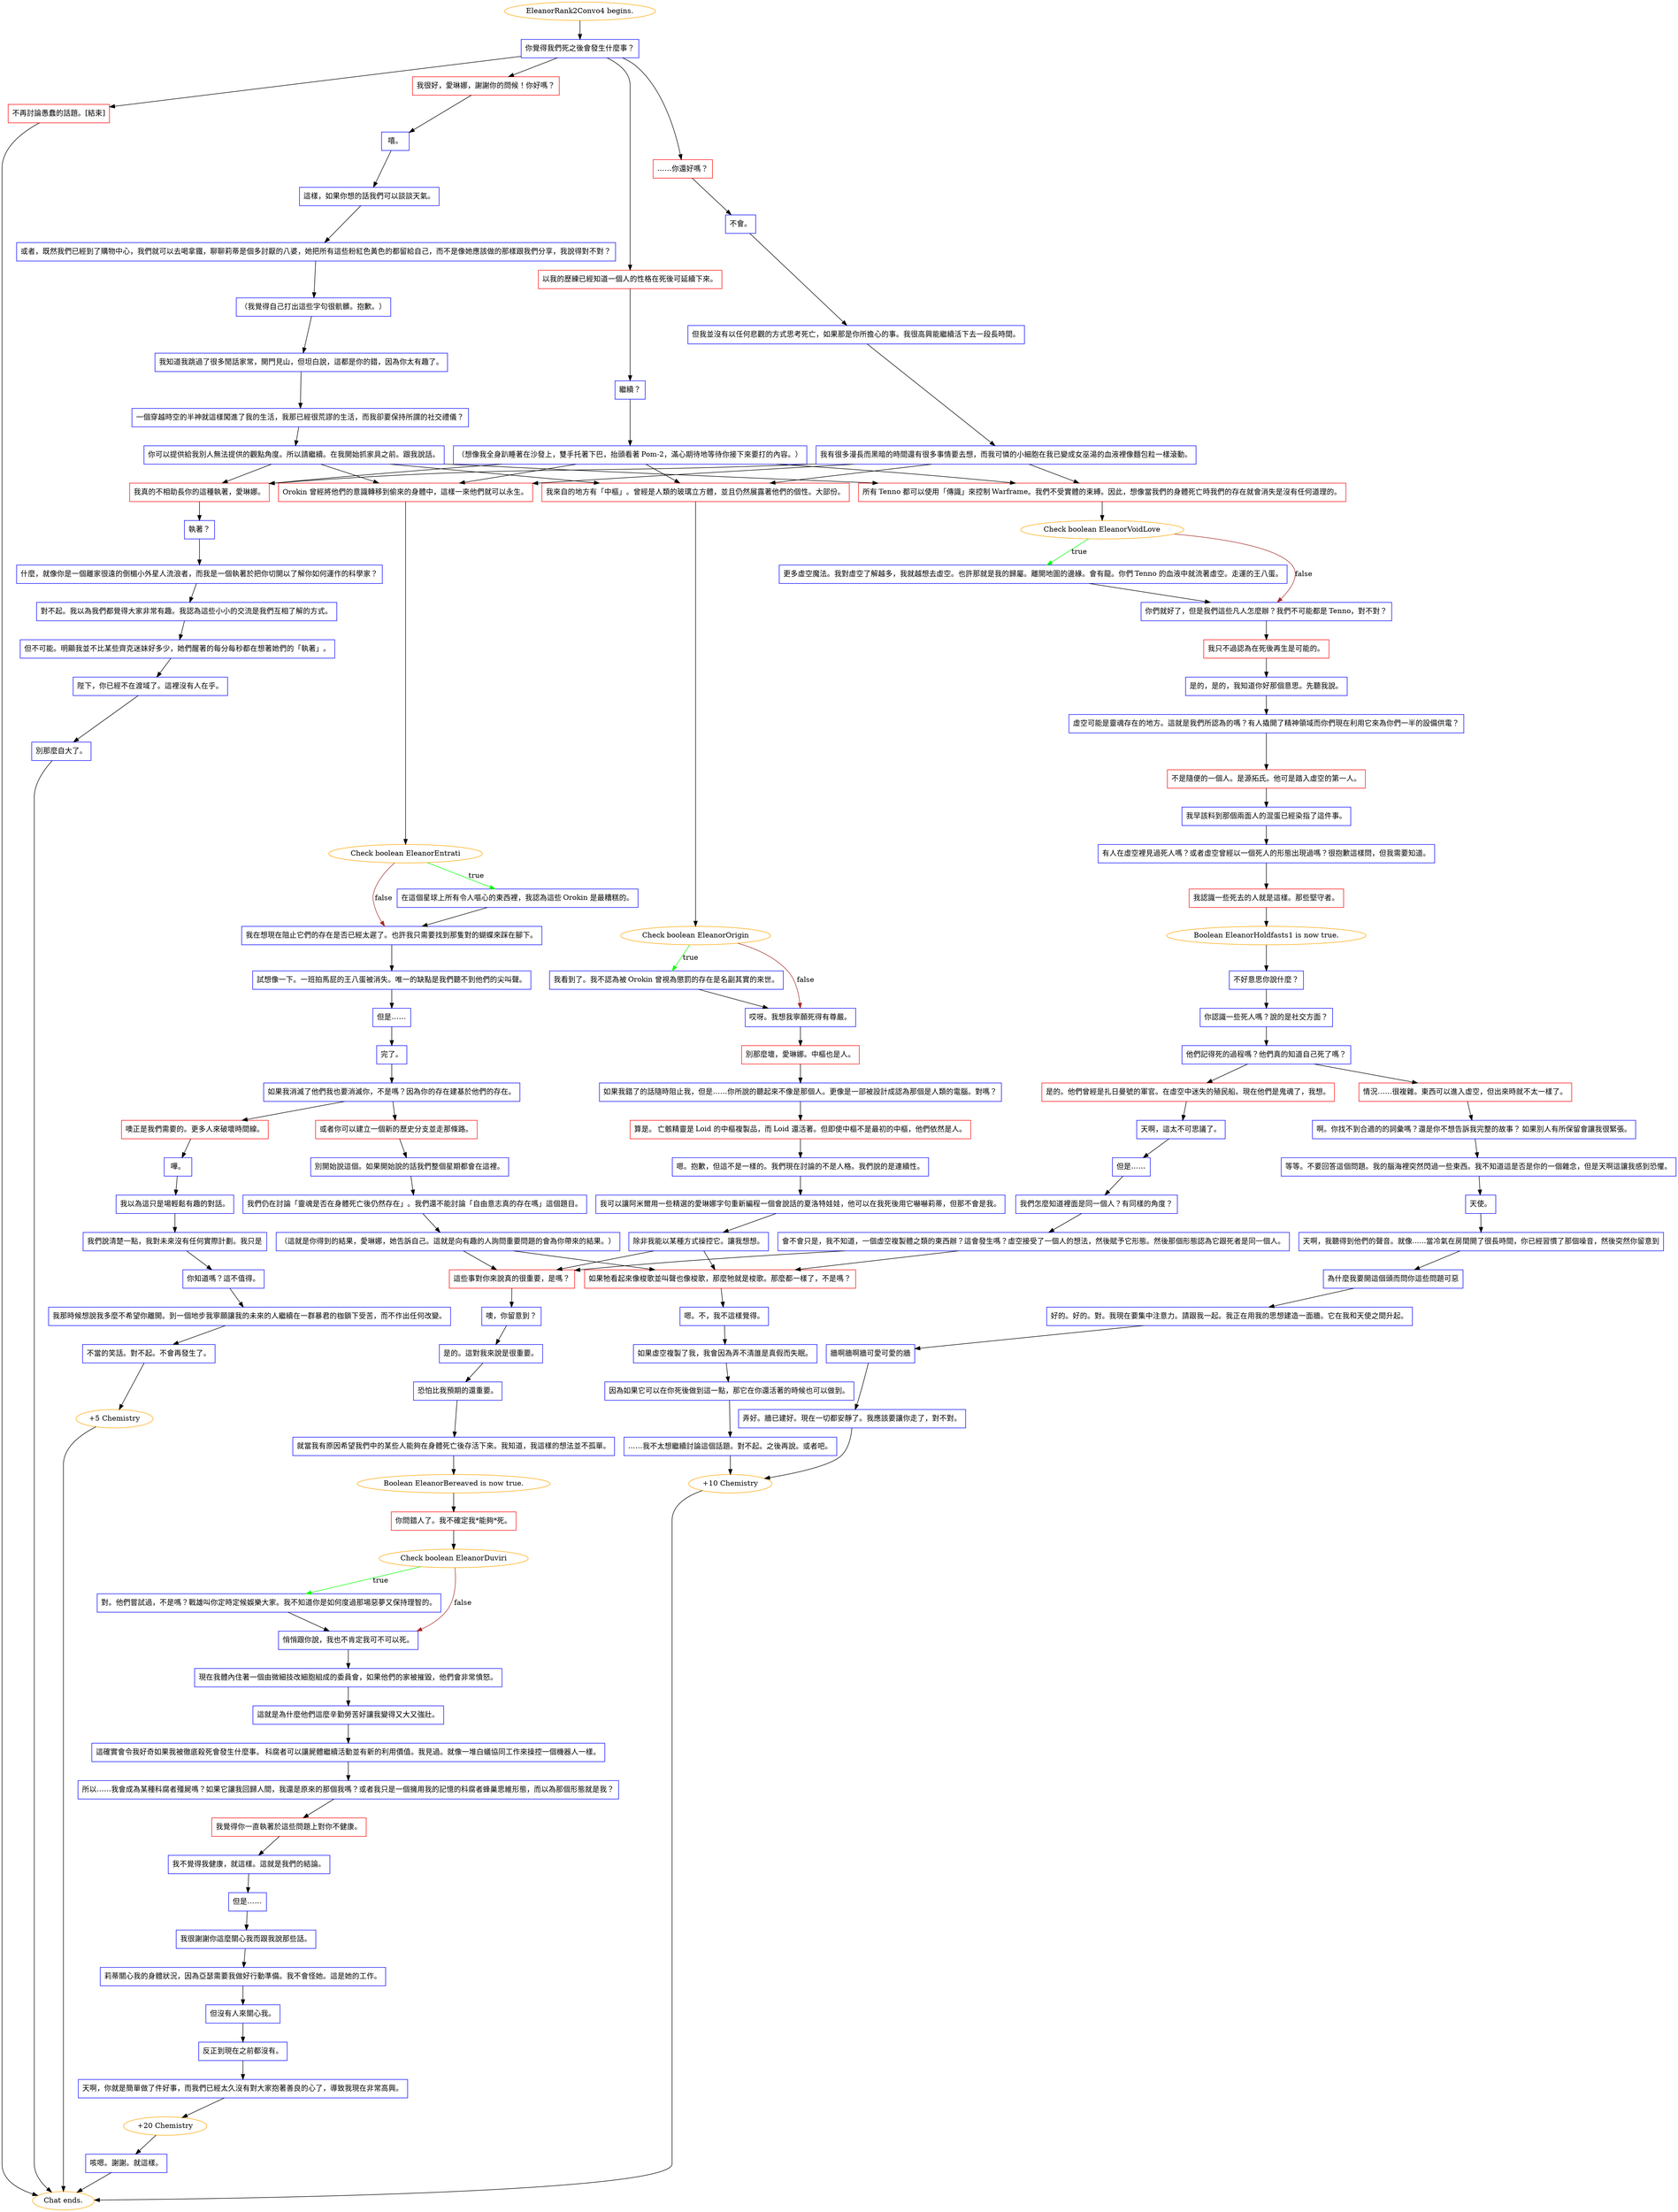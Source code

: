 digraph {
	"EleanorRank2Convo4 begins." [color=orange];
		"EleanorRank2Convo4 begins." -> j1317274888;
	j1317274888 [label="你覺得我們死之後會發生什麼事？",shape=box,color=blue];
		j1317274888 -> j3271967813;
		j1317274888 -> j2092869882;
		j1317274888 -> j1472356294;
		j1317274888 -> j762557897;
	j3271967813 [label="我很好，愛琳娜，謝謝你的問候！你好嗎？",shape=box,color=red];
		j3271967813 -> j567715884;
	j2092869882 [label="……你還好嗎？",shape=box,color=red];
		j2092869882 -> j1377014990;
	j1472356294 [label="以我的歷練已經知道一個人的性格在死後可延續下來。",shape=box,color=red];
		j1472356294 -> j3673363169;
	j762557897 [label="不再討論愚蠢的話題。[結束]",shape=box,color=red];
		j762557897 -> "Chat ends.";
	j567715884 [label="嘻。",shape=box,color=blue];
		j567715884 -> j2132594702;
	j1377014990 [label="不會。",shape=box,color=blue];
		j1377014990 -> j3635767624;
	j3673363169 [label="繼續？",shape=box,color=blue];
		j3673363169 -> j2747686061;
	"Chat ends." [color=orange];
	j2132594702 [label="這樣，如果你想的話我們可以談談天氣。",shape=box,color=blue];
		j2132594702 -> j1534856000;
	j3635767624 [label="但我並沒有以任何悲觀的方式思考死亡，如果那是你所擔心的事。我很高興能繼續活下去一段長時間。",shape=box,color=blue];
		j3635767624 -> j438303262;
	j2747686061 [label="（想像我全身趴睡著在沙發上，雙手托著下巴，抬頭看著 Pom-2，滿心期待地等待你接下來要打的內容。）",shape=box,color=blue];
		j2747686061 -> j1479030600;
		j2747686061 -> j2320305911;
		j2747686061 -> j934076218;
		j2747686061 -> j132252674;
	j1534856000 [label="或者，既然我們已經到了購物中心，我們就可以去喝拿鐵，聊聊莉蒂是個多討厭的八婆，她把所有這些粉紅色黃色的都留給自己，而不是像她應該做的那樣跟我們分享，我說得對不對？",shape=box,color=blue];
		j1534856000 -> j1369823691;
	j438303262 [label="我有很多漫長而黑暗的時間還有很多事情要去想，而我可憐的小細胞在我已變成女巫湯的血液裡像麵包粒一樣滾動。",shape=box,color=blue];
		j438303262 -> j1479030600;
		j438303262 -> j2320305911;
		j438303262 -> j934076218;
		j438303262 -> j132252674;
	j1479030600 [label="我來自的地方有「中樞」。曾經是人類的玻璃立方體，並且仍然展露著他們的個性。大部份。",shape=box,color=red];
		j1479030600 -> j1343304143;
	j2320305911 [label="Orokin 曾經將他們的意識轉移到偷來的身體中，這樣一來他們就可以永生。",shape=box,color=red];
		j2320305911 -> j3627759057;
	j934076218 [label="所有 Tenno 都可以使用「傳識」來控制 Warframe。我們不受實體的束縛。因此，想像當我們的身體死亡時我們的存在就會消失是沒有任何道理的。",shape=box,color=red];
		j934076218 -> j3467238656;
	j132252674 [label="我真的不相助長你的這種執著，愛琳娜。",shape=box,color=red];
		j132252674 -> j780315956;
	j1369823691 [label="（我覺得自己打出這些字句很骯髒。抱歉。）",shape=box,color=blue];
		j1369823691 -> j2756186621;
	j1343304143 [label="Check boolean EleanorOrigin",color=orange];
		j1343304143 -> j1503706066 [label=true,color=green];
		j1343304143 -> j800403641 [label=false,color=brown];
	j3627759057 [label="Check boolean EleanorEntrati",color=orange];
		j3627759057 -> j1314259814 [label=true,color=green];
		j3627759057 -> j4097352658 [label=false,color=brown];
	j3467238656 [label="Check boolean EleanorVoidLove",color=orange];
		j3467238656 -> j35804657 [label=true,color=green];
		j3467238656 -> j4103176696 [label=false,color=brown];
	j780315956 [label="執著？",shape=box,color=blue];
		j780315956 -> j2563597580;
	j2756186621 [label="我知道我跳過了很多閒話家常，開門見山，但坦白說，這都是你的錯，因為你太有趣了。",shape=box,color=blue];
		j2756186621 -> j2604376433;
	j1503706066 [label="我看到了。我不認為被 Orokin 曾視為懲罰的存在是名副其實的來世。",shape=box,color=blue];
		j1503706066 -> j800403641;
	j800403641 [label="哎呀。我想我寧願死得有尊嚴。",shape=box,color=blue];
		j800403641 -> j1146829333;
	j1314259814 [label="在這個星球上所有令人嘔心的東西裡，我認為這些 Orokin 是最糟糕的。",shape=box,color=blue];
		j1314259814 -> j4097352658;
	j4097352658 [label="我在想現在阻止它們的存在是否已經太遲了。也許我只需要找到那隻對的蝴蝶來踩在腳下。",shape=box,color=blue];
		j4097352658 -> j152439692;
	j35804657 [label="更多虛空魔法。我對虛空了解越多，我就越想去虛空。也許那就是我的歸屬。離開地圖的邊緣。會有龍。你們 Tenno 的血液中就流著虛空。走運的王八蛋。",shape=box,color=blue];
		j35804657 -> j4103176696;
	j4103176696 [label="你們就好了，但是我們這些凡人怎麼辦？我們不可能都是 Tenno，對不對？",shape=box,color=blue];
		j4103176696 -> j111176935;
	j2563597580 [label="什麼，就像你是一個離家很遠的倒楣小外星人流浪者，而我是一個執著於把你切開以了解你如何運作的科學家？",shape=box,color=blue];
		j2563597580 -> j1774700957;
	j2604376433 [label="一個穿越時空的半神就這樣闖進了我的生活，我那已經很荒謬的生活，而我卻要保持所謂的社交禮儀？",shape=box,color=blue];
		j2604376433 -> j2242176793;
	j1146829333 [label="別那麼壞，愛琳娜。中樞也是人。",shape=box,color=red];
		j1146829333 -> j1402521406;
	j152439692 [label="試想像一下。一班拍馬屁的王八蛋被消失。唯一的缺點是我們聽不到他們的尖叫聲。",shape=box,color=blue];
		j152439692 -> j1164565291;
	j111176935 [label="我只不過認為在死後再生是可能的。",shape=box,color=red];
		j111176935 -> j4256094550;
	j1774700957 [label="對不起。我以為我們都覺得大家非常有趣。我認為這些小小的交流是我們互相了解的方式。",shape=box,color=blue];
		j1774700957 -> j3795958566;
	j2242176793 [label="你可以提供給我別人無法提供的觀點角度。所以請繼續。在我開始抓家具之前。跟我說話。",shape=box,color=blue];
		j2242176793 -> j1479030600;
		j2242176793 -> j2320305911;
		j2242176793 -> j934076218;
		j2242176793 -> j132252674;
	j1402521406 [label="如果我錯了的話隨時阻止我，但是……你所說的聽起來不像是那個人。更像是一部被設計成認為那個是人類的電腦。對嗎？",shape=box,color=blue];
		j1402521406 -> j852368617;
	j1164565291 [label="但是……",shape=box,color=blue];
		j1164565291 -> j2989447977;
	j4256094550 [label="是的，是的，我知道你好那個意思。先聽我說。",shape=box,color=blue];
		j4256094550 -> j1934674431;
	j3795958566 [label="但不可能。明顯我並不比某些齊克迷妹好多少，她們醒著的每分每秒都在想著她們的「執著」。",shape=box,color=blue];
		j3795958566 -> j488747464;
	j852368617 [label="算是。 亡骸精靈是 Loid 的中樞複製品，而 Loid 還活著。但即使中樞不是最初的中樞，他們依然是人。",shape=box,color=red];
		j852368617 -> j3043607369;
	j2989447977 [label="完了。",shape=box,color=blue];
		j2989447977 -> j2450475294;
	j1934674431 [label="虛空可能是靈魂存在的地方。這就是我們所認為的嗎？有人撬開了精神領域而你們現在利用它來為你們一半的設備供電？",shape=box,color=blue];
		j1934674431 -> j466109991;
	j488747464 [label="陛下，你已經不在渡域了。這裡沒有人在乎。",shape=box,color=blue];
		j488747464 -> j291963058;
	j3043607369 [label="嗯。抱歉，但這不是一樣的。我們現在討論的不是人格。我們說的是連續性。",shape=box,color=blue];
		j3043607369 -> j2531358076;
	j2450475294 [label="如果我消滅了他們我也要消滅你，不是嗎？因為你的存在建基於他們的存在。",shape=box,color=blue];
		j2450475294 -> j567494347;
		j2450475294 -> j724940132;
	j466109991 [label="不是隨便的一個人。是源拓氏。他可是踏入虛空的第一人。",shape=box,color=red];
		j466109991 -> j2888610095;
	j291963058 [label="別那麼自大了。",shape=box,color=blue];
		j291963058 -> "Chat ends.";
	j2531358076 [label="我可以讓阿米爾用一些精選的愛琳娜字句重新編程一個會說話的夏洛特娃娃，他可以在我死後用它嚇嚇莉蒂，但那不會是我。",shape=box,color=blue];
		j2531358076 -> j3294249699;
	j567494347 [label="噢正是我們需要的。更多人來破壞時間線。",shape=box,color=red];
		j567494347 -> j3353038596;
	j724940132 [label="或者你可以建立一個新的歷史分支並走那條路。",shape=box,color=red];
		j724940132 -> j718679209;
	j2888610095 [label="我早該料到那個兩面人的混蛋已經染指了這件事。",shape=box,color=blue];
		j2888610095 -> j1831081300;
	j3294249699 [label="除非我能以某種方式操控它。讓我想想。",shape=box,color=blue];
		j3294249699 -> j3256293787;
		j3294249699 -> j2533966726;
	j3353038596 [label="嘩。",shape=box,color=blue];
		j3353038596 -> j1310172069;
	j718679209 [label="別開始說這個。如果開始說的話我們整個星期都會在這裡。",shape=box,color=blue];
		j718679209 -> j3623809364;
	j1831081300 [label="有人在虛空裡見過死人嗎？或者虛空曾經以一個死人的形態出現過嗎？很抱歉這樣問，但我需要知道。",shape=box,color=blue];
		j1831081300 -> j3615848931;
	j3256293787 [label="如果牠看起來像梭歌並叫聲也像梭歌，那麼牠就是梭歌。那麼都一樣了，不是嗎？",shape=box,color=red];
		j3256293787 -> j1901972239;
	j2533966726 [label="這些事對你來說真的很重要，是嗎？",shape=box,color=red];
		j2533966726 -> j467787345;
	j1310172069 [label="我以為這只是場輕鬆有趣的對話。",shape=box,color=blue];
		j1310172069 -> j3233531185;
	j3623809364 [label="我們仍在討論「靈魂是否在身體死亡後仍然存在」。我們還不能討論「自由意志真的存在嗎」這個題目。",shape=box,color=blue];
		j3623809364 -> j3194982482;
	j3615848931 [label="我認識一些死去的人就是這樣。那些堅守者。",shape=box,color=red];
		j3615848931 -> j3619769887;
	j1901972239 [label="嗯。不，我不這樣覺得。",shape=box,color=blue];
		j1901972239 -> j1355519034;
	j467787345 [label="噢，你留意到？",shape=box,color=blue];
		j467787345 -> j3565618034;
	j3233531185 [label="我們說清楚一點，我對未來沒有任何實際計劃。我只是",shape=box,color=blue];
		j3233531185 -> j3212456364;
	j3194982482 [label="（這就是你得到的結果，愛琳娜，她告訴自己。這就是向有趣的人詢問重要問題的會為你帶來的結果。）",shape=box,color=blue];
		j3194982482 -> j3256293787;
		j3194982482 -> j2533966726;
	j3619769887 [label="Boolean EleanorHoldfasts1 is now true.",color=orange];
		j3619769887 -> j3603168223;
	j1355519034 [label="如果虛空複製了我，我會因為弄不清誰是真假而失眠。",shape=box,color=blue];
		j1355519034 -> j382734733;
	j3565618034 [label="是的。這對我來說是很重要。",shape=box,color=blue];
		j3565618034 -> j55373558;
	j3212456364 [label="你知道嗎？這不值得。",shape=box,color=blue];
		j3212456364 -> j1320067832;
	j3603168223 [label="不好意思你說什麼？",shape=box,color=blue];
		j3603168223 -> j4108580769;
	j382734733 [label="因為如果它可以在你死後做到這一點，那它在你還活著的時候也可以做到。",shape=box,color=blue];
		j382734733 -> j114597479;
	j55373558 [label="恐怕比我預期的還重要。",shape=box,color=blue];
		j55373558 -> j4068070818;
	j1320067832 [label="我那時候想說我多麼不希望你離開。到一個地步我寧願讓我的未來的人繼續在一群暴君的枷鎖下受苦，而不作出任何改變。",shape=box,color=blue];
		j1320067832 -> j1139210909;
	j4108580769 [label="你認識一些死人嗎？說的是社交方面？",shape=box,color=blue];
		j4108580769 -> j560683694;
	j114597479 [label="……我不太想繼續討論這個話題。對不起。之後再說。或者吧。",shape=box,color=blue];
		j114597479 -> j1933300832;
	j4068070818 [label="就當我有原因希望我們中的某些人能夠在身體死亡後存活下來。我知道，我這樣的想法並不孤單。",shape=box,color=blue];
		j4068070818 -> j2670722029;
	j1139210909 [label="不當的笑話。對不起。不會再發生了。",shape=box,color=blue];
		j1139210909 -> j4081414586;
	j560683694 [label="他們記得死的過程嗎？他們真的知道自己死了嗎？",shape=box,color=blue];
		j560683694 -> j1958825908;
		j560683694 -> j4145656970;
	j1933300832 [label="+10 Chemistry",color=orange];
		j1933300832 -> "Chat ends.";
	j2670722029 [label="Boolean EleanorBereaved is now true.",color=orange];
		j2670722029 -> j539944971;
	j4081414586 [label="+5 Chemistry",color=orange];
		j4081414586 -> "Chat ends.";
	j1958825908 [label="是的。他們曾經是扎日曼號的軍官。在虛空中迷失的殖民船。現在他們是鬼魂了，我想。",shape=box,color=red];
		j1958825908 -> j1349021157;
	j4145656970 [label="情況……很複雜。東西可以進入虛空，但出來時就不太一樣了。",shape=box,color=red];
		j4145656970 -> j263452880;
	j539944971 [label="你問錯人了。我不確定我*能夠*死。",shape=box,color=red];
		j539944971 -> j4031565703;
	j1349021157 [label="天啊，這太不可思議了。",shape=box,color=blue];
		j1349021157 -> j2244252056;
	j263452880 [label="啊。你找不到合適的的詞彙嗎？還是你不想告訴我完整的故事？ 如果別人有所保留會讓我很緊張。",shape=box,color=blue];
		j263452880 -> j2392508284;
	j4031565703 [label="Check boolean EleanorDuviri",color=orange];
		j4031565703 -> j2120969782 [label=true,color=green];
		j4031565703 -> j52461466 [label=false,color=brown];
	j2244252056 [label="但是……",shape=box,color=blue];
		j2244252056 -> j743956429;
	j2392508284 [label="等等。不要回答這個問題。我的腦海裡突然閃過一些東西。我不知道這是否是你的一個雜念，但是天啊這讓我感到恐懼。",shape=box,color=blue];
		j2392508284 -> j2363302971;
	j2120969782 [label="對。他們嘗試過，不是嗎？戰雄叫你定時定候娛樂大家。我不知道你是如何度過那場惡夢又保持理智的。",shape=box,color=blue];
		j2120969782 -> j52461466;
	j52461466 [label="悄悄跟你說，我也不肯定我可不可以死。",shape=box,color=blue];
		j52461466 -> j2484723752;
	j743956429 [label="我們怎麼知道裡面是同一個人？有同樣的角度？",shape=box,color=blue];
		j743956429 -> j889102258;
	j2363302971 [label="天使。",shape=box,color=blue];
		j2363302971 -> j29484960;
	j2484723752 [label="現在我體內住著一個由微細技改細胞組成的委員會，如果他們的家被摧毀，他們會非常憤怒。",shape=box,color=blue];
		j2484723752 -> j4034623063;
	j889102258 [label="會不會只是，我不知道，一個虛空複製體之類的東西辦？這會發生嗎？虛空接受了一個人的想法，然後賦予它形態。然後那個形態認為它跟死者是同一個人。",shape=box,color=blue];
		j889102258 -> j3256293787;
		j889102258 -> j2533966726;
	j29484960 [label="天啊，我聽得到他們的聲音。就像......當冷氣在房間開了很長時間，你已經習慣了那個噪音，然後突然你留意到",shape=box,color=blue];
		j29484960 -> j1020556467;
	j4034623063 [label="這就是為什麼他們這麼辛勤勞苦好讓我變得又大又強壯。",shape=box,color=blue];
		j4034623063 -> j1307832487;
	j1020556467 [label="為什麼我要開這個頭而問你這些問題可惡",shape=box,color=blue];
		j1020556467 -> j3806424699;
	j1307832487 [label="這確實會令我好奇如果我被徹底殺死會發生什麼事。 科腐者可以讓屍體繼續活動並有新的利用價值。我見過。就像一堆白蟻協同工作來操控一個機器人一樣。",shape=box,color=blue];
		j1307832487 -> j3542564799;
	j3806424699 [label="好的。好的。對。我現在要集中注意力。請跟我一起。我正在用我的思想建造一面牆。它在我和天使之間升起。",shape=box,color=blue];
		j3806424699 -> j1855449246;
	j3542564799 [label="所以……我會成為某種科腐者殭屍嗎？如果它讓我回歸人間，我還是原來的那個我嗎？或者我只是一個擁用我的記憶的科腐者蜂巢思維形態，而以為那個形態就是我？",shape=box,color=blue];
		j3542564799 -> j1326390180;
	j1855449246 [label="牆啊牆啊牆可愛可愛的牆",shape=box,color=blue];
		j1855449246 -> j4197549381;
	j1326390180 [label="我覺得你一直執著於這些問題上對你不健康。",shape=box,color=red];
		j1326390180 -> j3556124650;
	j4197549381 [label="弄好。牆已建好。現在一切都安靜了。我應該要讓你走了，對不對。",shape=box,color=blue];
		j4197549381 -> j1933300832;
	j3556124650 [label="我不覺得我健康，就這樣。這就是我們的結論。",shape=box,color=blue];
		j3556124650 -> j3486889524;
	j3486889524 [label="但是……",shape=box,color=blue];
		j3486889524 -> j1746053044;
	j1746053044 [label="我很謝謝你這麼關心我而跟我說那些話。",shape=box,color=blue];
		j1746053044 -> j3077277112;
	j3077277112 [label="莉蒂關心我的身體狀況，因為亞瑟需要我做好行動準備。我不會怪她。這是她的工作。",shape=box,color=blue];
		j3077277112 -> j3274292030;
	j3274292030 [label="但沒有人來關心我。",shape=box,color=blue];
		j3274292030 -> j2149341464;
	j2149341464 [label="反正到現在之前都沒有。",shape=box,color=blue];
		j2149341464 -> j439369159;
	j439369159 [label="天啊，你就是簡單做了件好事，而我們已經太久沒有對大家抱著善良的心了，導致我現在非常高興。",shape=box,color=blue];
		j439369159 -> j987804700;
	j987804700 [label="+20 Chemistry",color=orange];
		j987804700 -> j4138370562;
	j4138370562 [label="咳嗯。謝謝。就這樣。",shape=box,color=blue];
		j4138370562 -> "Chat ends.";
}